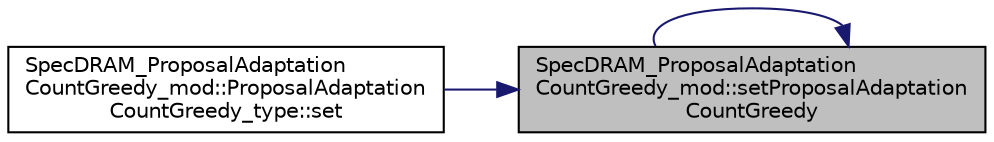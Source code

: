 digraph "SpecDRAM_ProposalAdaptationCountGreedy_mod::setProposalAdaptationCountGreedy"
{
 // LATEX_PDF_SIZE
  edge [fontname="Helvetica",fontsize="10",labelfontname="Helvetica",labelfontsize="10"];
  node [fontname="Helvetica",fontsize="10",shape=record];
  rankdir="RL";
  Node1 [label="SpecDRAM_ProposalAdaptation\lCountGreedy_mod::setProposalAdaptation\lCountGreedy",height=0.2,width=0.4,color="black", fillcolor="grey75", style="filled", fontcolor="black",tooltip=" "];
  Node1 -> Node2 [dir="back",color="midnightblue",fontsize="10",style="solid"];
  Node2 [label="SpecDRAM_ProposalAdaptation\lCountGreedy_mod::ProposalAdaptation\lCountGreedy_type::set",height=0.2,width=0.4,color="black", fillcolor="white", style="filled",URL="$structSpecDRAM__ProposalAdaptationCountGreedy__mod_1_1ProposalAdaptationCountGreedy__type.html#a7ee01b126c33e9301fda79da7a53dfee",tooltip=" "];
  Node1 -> Node1 [dir="back",color="midnightblue",fontsize="10",style="solid"];
}
